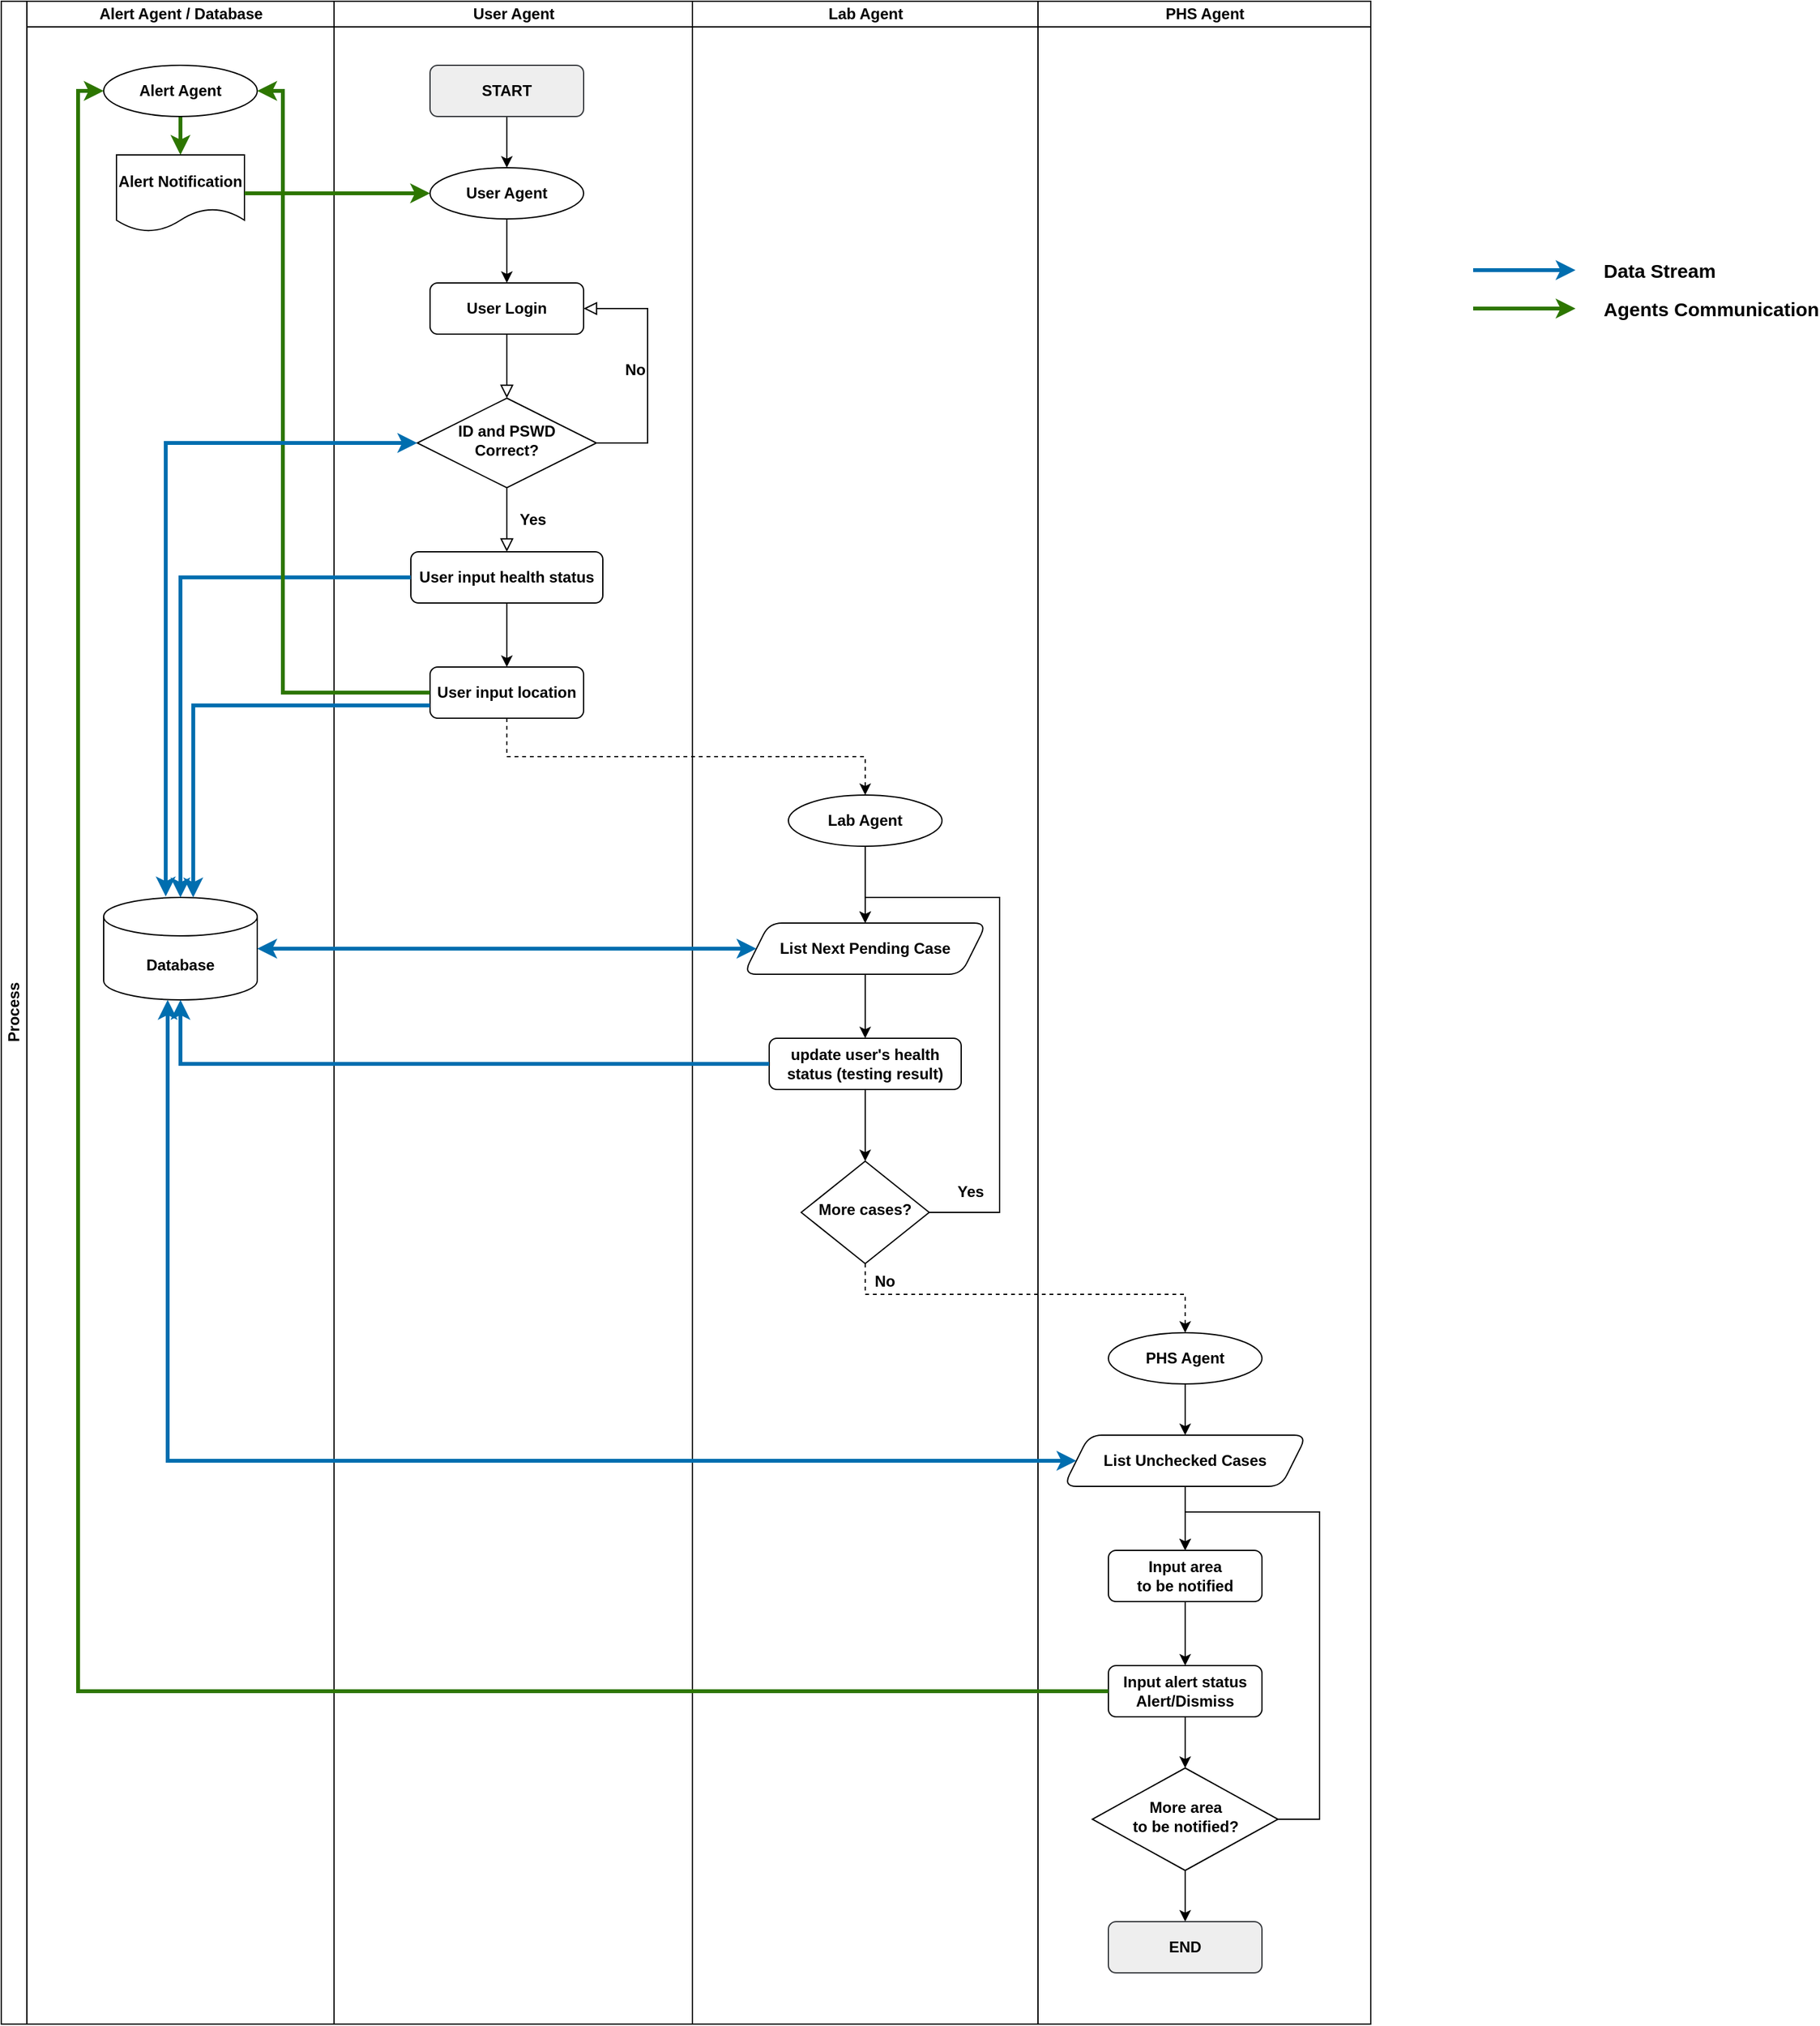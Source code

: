 <mxfile version="14.0.1" type="github">
  <diagram id="C5RBs43oDa-KdzZeNtuy" name="Page-1">
    <mxGraphModel dx="2426" dy="2489" grid="1" gridSize="10" guides="1" tooltips="1" connect="1" arrows="1" fold="1" page="1" pageScale="1" pageWidth="827" pageHeight="1169" math="0" shadow="0">
      <root>
        <mxCell id="WIyWlLk6GJQsqaUBKTNV-0" />
        <mxCell id="WIyWlLk6GJQsqaUBKTNV-1" parent="WIyWlLk6GJQsqaUBKTNV-0" />
        <mxCell id="lDJiyt1ZAquDDZP_IgNM-1" value="Process" style="swimlane;html=1;childLayout=stackLayout;resizeParent=1;resizeParentMax=0;startSize=20;horizontal=0;horizontalStack=1;fontStyle=1" parent="WIyWlLk6GJQsqaUBKTNV-1" vertex="1">
          <mxGeometry x="130" y="-1080" width="1070" height="1580" as="geometry" />
        </mxCell>
        <mxCell id="lDJiyt1ZAquDDZP_IgNM-2" value="Alert Agent / Database" style="swimlane;html=1;startSize=20;fontStyle=1" parent="lDJiyt1ZAquDDZP_IgNM-1" vertex="1">
          <mxGeometry x="20" width="240" height="1580" as="geometry" />
        </mxCell>
        <mxCell id="elfzr5y0FTNHevZva0F7-51" style="edgeStyle=orthogonalEdgeStyle;rounded=0;orthogonalLoop=1;jettySize=auto;html=1;entryX=0.5;entryY=0;entryDx=0;entryDy=0;startArrow=none;startFill=0;fillColor=#60a917;strokeColor=#2D7600;fontSize=12;fontStyle=1;strokeWidth=3;" edge="1" parent="lDJiyt1ZAquDDZP_IgNM-2" source="lDJiyt1ZAquDDZP_IgNM-67" target="elfzr5y0FTNHevZva0F7-49">
          <mxGeometry relative="1" as="geometry" />
        </mxCell>
        <mxCell id="lDJiyt1ZAquDDZP_IgNM-67" value="Alert Agent" style="ellipse;whiteSpace=wrap;html=1;rounded=1;shadow=0;strokeWidth=1;glass=0;fontSize=12;fontStyle=1" parent="lDJiyt1ZAquDDZP_IgNM-2" vertex="1">
          <mxGeometry x="60" y="50" width="120" height="40" as="geometry" />
        </mxCell>
        <mxCell id="elfzr5y0FTNHevZva0F7-40" value="Database" style="shape=cylinder3;whiteSpace=wrap;html=1;boundedLbl=1;backgroundOutline=1;size=15;fontSize=12;fontStyle=1" vertex="1" parent="lDJiyt1ZAquDDZP_IgNM-2">
          <mxGeometry x="60" y="700" width="120" height="80" as="geometry" />
        </mxCell>
        <mxCell id="elfzr5y0FTNHevZva0F7-49" value="Alert Notification" style="shape=document;whiteSpace=wrap;html=1;boundedLbl=1;fontSize=12;fontStyle=1" vertex="1" parent="lDJiyt1ZAquDDZP_IgNM-2">
          <mxGeometry x="70" y="120" width="100" height="60" as="geometry" />
        </mxCell>
        <mxCell id="lDJiyt1ZAquDDZP_IgNM-3" value="User Agent" style="swimlane;html=1;startSize=20;fontStyle=1" parent="lDJiyt1ZAquDDZP_IgNM-1" vertex="1">
          <mxGeometry x="260" width="280" height="1580" as="geometry" />
        </mxCell>
        <mxCell id="WIyWlLk6GJQsqaUBKTNV-12" value="User input location" style="rounded=1;whiteSpace=wrap;html=1;fontSize=12;glass=0;strokeWidth=1;shadow=0;fontStyle=1" parent="lDJiyt1ZAquDDZP_IgNM-3" vertex="1">
          <mxGeometry x="75" y="520" width="120" height="40" as="geometry" />
        </mxCell>
        <mxCell id="WIyWlLk6GJQsqaUBKTNV-3" value="User Login" style="rounded=1;whiteSpace=wrap;html=1;fontSize=12;glass=0;strokeWidth=1;shadow=0;fontStyle=1" parent="lDJiyt1ZAquDDZP_IgNM-3" vertex="1">
          <mxGeometry x="75" y="220" width="120" height="40" as="geometry" />
        </mxCell>
        <mxCell id="WIyWlLk6GJQsqaUBKTNV-5" value="No" style="edgeStyle=orthogonalEdgeStyle;rounded=0;html=1;jettySize=auto;orthogonalLoop=1;fontSize=12;endArrow=block;endFill=0;endSize=8;strokeWidth=1;shadow=0;labelBackgroundColor=none;entryX=1;entryY=0.5;entryDx=0;entryDy=0;exitX=1;exitY=0.5;exitDx=0;exitDy=0;fontStyle=1" parent="lDJiyt1ZAquDDZP_IgNM-3" source="WIyWlLk6GJQsqaUBKTNV-6" target="WIyWlLk6GJQsqaUBKTNV-3" edge="1">
          <mxGeometry y="10" relative="1" as="geometry">
            <mxPoint as="offset" />
            <mxPoint x="235" y="350" as="targetPoint" />
            <Array as="points">
              <mxPoint x="245" y="345" />
              <mxPoint x="245" y="240" />
            </Array>
          </mxGeometry>
        </mxCell>
        <mxCell id="WIyWlLk6GJQsqaUBKTNV-6" value="ID and PSWD&lt;br style=&quot;font-size: 12px;&quot;&gt;Correct?" style="rhombus;whiteSpace=wrap;html=1;shadow=0;fontFamily=Helvetica;fontSize=12;align=center;strokeWidth=1;spacing=6;spacingTop=-4;fontStyle=1" parent="lDJiyt1ZAquDDZP_IgNM-3" vertex="1">
          <mxGeometry x="65" y="310" width="140" height="70" as="geometry" />
        </mxCell>
        <mxCell id="WIyWlLk6GJQsqaUBKTNV-2" value="" style="rounded=0;html=1;jettySize=auto;orthogonalLoop=1;fontSize=12;endArrow=block;endFill=0;endSize=8;strokeWidth=1;shadow=0;labelBackgroundColor=none;edgeStyle=orthogonalEdgeStyle;fontStyle=1" parent="lDJiyt1ZAquDDZP_IgNM-3" source="WIyWlLk6GJQsqaUBKTNV-3" target="WIyWlLk6GJQsqaUBKTNV-6" edge="1">
          <mxGeometry relative="1" as="geometry" />
        </mxCell>
        <mxCell id="lDJiyt1ZAquDDZP_IgNM-7" value="User input health status" style="rounded=1;whiteSpace=wrap;html=1;fontSize=12;glass=0;strokeWidth=1;shadow=0;fontStyle=1" parent="lDJiyt1ZAquDDZP_IgNM-3" vertex="1">
          <mxGeometry x="60" y="430" width="150" height="40" as="geometry" />
        </mxCell>
        <mxCell id="lDJiyt1ZAquDDZP_IgNM-8" value="Yes" style="rounded=0;html=1;jettySize=auto;orthogonalLoop=1;fontSize=12;endArrow=block;endFill=0;endSize=8;strokeWidth=1;shadow=0;labelBackgroundColor=none;edgeStyle=orthogonalEdgeStyle;fontStyle=1" parent="lDJiyt1ZAquDDZP_IgNM-3" source="WIyWlLk6GJQsqaUBKTNV-6" target="lDJiyt1ZAquDDZP_IgNM-7" edge="1">
          <mxGeometry y="20" relative="1" as="geometry">
            <mxPoint as="offset" />
            <mxPoint x="135" y="380" as="sourcePoint" />
            <mxPoint x="135" y="660" as="targetPoint" />
          </mxGeometry>
        </mxCell>
        <mxCell id="lDJiyt1ZAquDDZP_IgNM-13" style="edgeStyle=orthogonalEdgeStyle;rounded=0;orthogonalLoop=1;jettySize=auto;html=1;exitX=0.5;exitY=1;exitDx=0;exitDy=0;entryX=0.5;entryY=0;entryDx=0;entryDy=0;fontSize=12;fontStyle=1" parent="lDJiyt1ZAquDDZP_IgNM-3" source="lDJiyt1ZAquDDZP_IgNM-7" edge="1">
          <mxGeometry relative="1" as="geometry">
            <mxPoint x="135" y="520" as="targetPoint" />
          </mxGeometry>
        </mxCell>
        <mxCell id="lDJiyt1ZAquDDZP_IgNM-77" style="edgeStyle=orthogonalEdgeStyle;rounded=0;orthogonalLoop=1;jettySize=auto;html=1;entryX=0.5;entryY=0;entryDx=0;entryDy=0;fontSize=12;fontStyle=1" parent="lDJiyt1ZAquDDZP_IgNM-3" source="lDJiyt1ZAquDDZP_IgNM-74" target="WIyWlLk6GJQsqaUBKTNV-3" edge="1">
          <mxGeometry relative="1" as="geometry" />
        </mxCell>
        <mxCell id="lDJiyt1ZAquDDZP_IgNM-74" value="User Agent" style="ellipse;whiteSpace=wrap;html=1;rounded=1;shadow=0;strokeWidth=1;glass=0;fontSize=12;fontStyle=1" parent="lDJiyt1ZAquDDZP_IgNM-3" vertex="1">
          <mxGeometry x="75" y="130" width="120" height="40" as="geometry" />
        </mxCell>
        <mxCell id="elfzr5y0FTNHevZva0F7-38" style="edgeStyle=orthogonalEdgeStyle;rounded=0;orthogonalLoop=1;jettySize=auto;html=1;entryX=0.5;entryY=0;entryDx=0;entryDy=0;fontSize=12;fontStyle=1" edge="1" parent="lDJiyt1ZAquDDZP_IgNM-3" source="elfzr5y0FTNHevZva0F7-37" target="lDJiyt1ZAquDDZP_IgNM-74">
          <mxGeometry relative="1" as="geometry" />
        </mxCell>
        <mxCell id="elfzr5y0FTNHevZva0F7-37" value="START" style="rounded=1;whiteSpace=wrap;html=1;fontSize=12;fontStyle=1;fillColor=#eeeeee;strokeColor=#36393d;" vertex="1" parent="lDJiyt1ZAquDDZP_IgNM-3">
          <mxGeometry x="75" y="50" width="120" height="40" as="geometry" />
        </mxCell>
        <mxCell id="elfzr5y0FTNHevZva0F7-10" style="edgeStyle=orthogonalEdgeStyle;rounded=0;orthogonalLoop=1;jettySize=auto;html=1;entryX=0.5;entryY=0;entryDx=0;entryDy=0;dashed=1;fontSize=12;fontStyle=1" edge="1" parent="lDJiyt1ZAquDDZP_IgNM-1" source="elfzr5y0FTNHevZva0F7-6" target="lDJiyt1ZAquDDZP_IgNM-33">
          <mxGeometry relative="1" as="geometry">
            <Array as="points">
              <mxPoint x="845" y="1010" />
              <mxPoint x="1095" y="1010" />
            </Array>
          </mxGeometry>
        </mxCell>
        <mxCell id="elfzr5y0FTNHevZva0F7-33" value="No" style="edgeLabel;html=1;align=center;verticalAlign=middle;resizable=0;points=[];fontSize=12;fontStyle=1" vertex="1" connectable="0" parent="elfzr5y0FTNHevZva0F7-10">
          <mxGeometry x="-0.394" y="2" relative="1" as="geometry">
            <mxPoint x="-53.01" y="-8" as="offset" />
          </mxGeometry>
        </mxCell>
        <mxCell id="elfzr5y0FTNHevZva0F7-5" style="edgeStyle=orthogonalEdgeStyle;rounded=0;orthogonalLoop=1;jettySize=auto;html=1;entryX=0.5;entryY=0;entryDx=0;entryDy=0;dashed=1;exitX=0.5;exitY=1;exitDx=0;exitDy=0;fontSize=12;fontStyle=1" edge="1" parent="lDJiyt1ZAquDDZP_IgNM-1" source="WIyWlLk6GJQsqaUBKTNV-12" target="lDJiyt1ZAquDDZP_IgNM-29">
          <mxGeometry relative="1" as="geometry">
            <mxPoint x="539" y="720" as="sourcePoint" />
            <Array as="points">
              <mxPoint x="565" y="590" />
              <mxPoint x="845" y="590" />
            </Array>
          </mxGeometry>
        </mxCell>
        <mxCell id="lDJiyt1ZAquDDZP_IgNM-4" value="Lab Agent" style="swimlane;html=1;startSize=20;fontStyle=1" parent="lDJiyt1ZAquDDZP_IgNM-1" vertex="1">
          <mxGeometry x="540" width="270" height="1580" as="geometry" />
        </mxCell>
        <mxCell id="lDJiyt1ZAquDDZP_IgNM-29" value="Lab Agent" style="ellipse;whiteSpace=wrap;html=1;rounded=1;shadow=0;strokeWidth=1;glass=0;fontSize=12;fontStyle=1" parent="lDJiyt1ZAquDDZP_IgNM-4" vertex="1">
          <mxGeometry x="75" y="620" width="120" height="40" as="geometry" />
        </mxCell>
        <mxCell id="lDJiyt1ZAquDDZP_IgNM-31" value="update user&#39;s health status (testing result)" style="rounded=1;whiteSpace=wrap;html=1;fontSize=12;glass=0;strokeWidth=1;shadow=0;fontStyle=1" parent="lDJiyt1ZAquDDZP_IgNM-4" vertex="1">
          <mxGeometry x="60" y="810" width="150" height="40" as="geometry" />
        </mxCell>
        <mxCell id="elfzr5y0FTNHevZva0F7-4" style="edgeStyle=orthogonalEdgeStyle;rounded=0;orthogonalLoop=1;jettySize=auto;html=1;entryX=0.5;entryY=0;entryDx=0;entryDy=0;fontSize=12;fontStyle=1" edge="1" parent="lDJiyt1ZAquDDZP_IgNM-4" source="elfzr5y0FTNHevZva0F7-1" target="lDJiyt1ZAquDDZP_IgNM-31">
          <mxGeometry relative="1" as="geometry" />
        </mxCell>
        <mxCell id="elfzr5y0FTNHevZva0F7-1" value="List Next Pending Case" style="shape=parallelogram;perimeter=parallelogramPerimeter;whiteSpace=wrap;html=1;fixedSize=1;rounded=1;shadow=0;strokeWidth=1;glass=0;fontSize=12;fontStyle=1" vertex="1" parent="lDJiyt1ZAquDDZP_IgNM-4">
          <mxGeometry x="40" y="720" width="190" height="40" as="geometry" />
        </mxCell>
        <mxCell id="elfzr5y0FTNHevZva0F7-3" style="edgeStyle=orthogonalEdgeStyle;rounded=0;orthogonalLoop=1;jettySize=auto;html=1;entryX=0.5;entryY=0;entryDx=0;entryDy=0;fontSize=12;fontStyle=1" edge="1" parent="lDJiyt1ZAquDDZP_IgNM-4" source="lDJiyt1ZAquDDZP_IgNM-29" target="elfzr5y0FTNHevZva0F7-1">
          <mxGeometry relative="1" as="geometry" />
        </mxCell>
        <mxCell id="elfzr5y0FTNHevZva0F7-9" value="Yes" style="edgeStyle=orthogonalEdgeStyle;rounded=0;orthogonalLoop=1;jettySize=auto;html=1;entryX=0.5;entryY=0;entryDx=0;entryDy=0;exitX=1;exitY=0.5;exitDx=0;exitDy=0;fontSize=12;fontStyle=1" edge="1" parent="lDJiyt1ZAquDDZP_IgNM-4" source="elfzr5y0FTNHevZva0F7-6" target="elfzr5y0FTNHevZva0F7-1">
          <mxGeometry x="-0.849" y="16" relative="1" as="geometry">
            <mxPoint x="299" y="530" as="targetPoint" />
            <Array as="points">
              <mxPoint x="240" y="946" />
              <mxPoint x="240" y="700" />
              <mxPoint x="135" y="700" />
            </Array>
            <mxPoint as="offset" />
          </mxGeometry>
        </mxCell>
        <mxCell id="elfzr5y0FTNHevZva0F7-6" value="More cases?" style="rhombus;whiteSpace=wrap;html=1;shadow=0;fontFamily=Helvetica;fontSize=12;align=center;strokeWidth=1;spacing=6;spacingTop=-4;fontStyle=1" vertex="1" parent="lDJiyt1ZAquDDZP_IgNM-4">
          <mxGeometry x="85" y="906" width="100" height="80" as="geometry" />
        </mxCell>
        <mxCell id="elfzr5y0FTNHevZva0F7-7" style="edgeStyle=orthogonalEdgeStyle;rounded=0;orthogonalLoop=1;jettySize=auto;html=1;exitX=0.5;exitY=1;exitDx=0;exitDy=0;entryX=0.5;entryY=0;entryDx=0;entryDy=0;fontSize=12;fontStyle=1" edge="1" parent="lDJiyt1ZAquDDZP_IgNM-4" source="lDJiyt1ZAquDDZP_IgNM-31" target="elfzr5y0FTNHevZva0F7-6">
          <mxGeometry relative="1" as="geometry" />
        </mxCell>
        <mxCell id="lDJiyt1ZAquDDZP_IgNM-66" value="PHS Agent" style="swimlane;html=1;startSize=20;fontStyle=1" parent="lDJiyt1ZAquDDZP_IgNM-1" vertex="1">
          <mxGeometry x="810" width="260" height="1580" as="geometry" />
        </mxCell>
        <mxCell id="lDJiyt1ZAquDDZP_IgNM-33" value="PHS Agent" style="ellipse;whiteSpace=wrap;html=1;rounded=1;shadow=0;strokeWidth=1;glass=0;fontSize=12;fontStyle=1" parent="lDJiyt1ZAquDDZP_IgNM-66" vertex="1">
          <mxGeometry x="55" y="1040" width="120" height="40" as="geometry" />
        </mxCell>
        <mxCell id="lDJiyt1ZAquDDZP_IgNM-70" value="Input area&lt;br style=&quot;font-size: 12px;&quot;&gt;to be notified" style="rounded=1;whiteSpace=wrap;html=1;fontSize=12;glass=0;strokeWidth=1;shadow=0;fontStyle=1" parent="lDJiyt1ZAquDDZP_IgNM-66" vertex="1">
          <mxGeometry x="55" y="1210" width="120" height="40" as="geometry" />
        </mxCell>
        <mxCell id="lDJiyt1ZAquDDZP_IgNM-71" value="Input alert status&lt;br style=&quot;font-size: 12px;&quot;&gt;Alert/Dismiss" style="rounded=1;whiteSpace=wrap;html=1;fontSize=12;glass=0;strokeWidth=1;shadow=0;fontStyle=1" parent="lDJiyt1ZAquDDZP_IgNM-66" vertex="1">
          <mxGeometry x="55" y="1300" width="120" height="40" as="geometry" />
        </mxCell>
        <mxCell id="lDJiyt1ZAquDDZP_IgNM-73" style="edgeStyle=orthogonalEdgeStyle;rounded=0;orthogonalLoop=1;jettySize=auto;html=1;entryX=0.5;entryY=0;entryDx=0;entryDy=0;fontSize=12;fontStyle=1" parent="lDJiyt1ZAquDDZP_IgNM-66" source="lDJiyt1ZAquDDZP_IgNM-70" target="lDJiyt1ZAquDDZP_IgNM-71" edge="1">
          <mxGeometry relative="1" as="geometry" />
        </mxCell>
        <mxCell id="lDJiyt1ZAquDDZP_IgNM-68" value="List Unchecked Cases" style="shape=parallelogram;perimeter=parallelogramPerimeter;whiteSpace=wrap;html=1;fixedSize=1;rounded=1;shadow=0;strokeWidth=1;glass=0;fontSize=12;fontStyle=1" parent="lDJiyt1ZAquDDZP_IgNM-66" vertex="1">
          <mxGeometry x="20" y="1120" width="190" height="40" as="geometry" />
        </mxCell>
        <mxCell id="lDJiyt1ZAquDDZP_IgNM-69" value="" style="edgeStyle=orthogonalEdgeStyle;rounded=0;orthogonalLoop=1;jettySize=auto;html=1;fontSize=12;fontStyle=1" parent="lDJiyt1ZAquDDZP_IgNM-66" source="lDJiyt1ZAquDDZP_IgNM-33" target="lDJiyt1ZAquDDZP_IgNM-68" edge="1">
          <mxGeometry relative="1" as="geometry" />
        </mxCell>
        <mxCell id="lDJiyt1ZAquDDZP_IgNM-72" style="edgeStyle=orthogonalEdgeStyle;rounded=0;orthogonalLoop=1;jettySize=auto;html=1;entryX=0.5;entryY=0;entryDx=0;entryDy=0;fontSize=12;fontStyle=1" parent="lDJiyt1ZAquDDZP_IgNM-66" source="lDJiyt1ZAquDDZP_IgNM-68" target="lDJiyt1ZAquDDZP_IgNM-70" edge="1">
          <mxGeometry relative="1" as="geometry" />
        </mxCell>
        <mxCell id="elfzr5y0FTNHevZva0F7-36" style="edgeStyle=orthogonalEdgeStyle;rounded=0;orthogonalLoop=1;jettySize=auto;html=1;entryX=0.5;entryY=0;entryDx=0;entryDy=0;fontSize=12;fontStyle=1" edge="1" parent="lDJiyt1ZAquDDZP_IgNM-66" source="elfzr5y0FTNHevZva0F7-11" target="elfzr5y0FTNHevZva0F7-34">
          <mxGeometry relative="1" as="geometry" />
        </mxCell>
        <mxCell id="elfzr5y0FTNHevZva0F7-11" value="More area&lt;br style=&quot;font-size: 12px;&quot;&gt;to be notified?" style="rhombus;whiteSpace=wrap;html=1;shadow=0;fontFamily=Helvetica;fontSize=12;align=center;strokeWidth=1;spacing=6;spacingTop=-4;fontStyle=1" vertex="1" parent="lDJiyt1ZAquDDZP_IgNM-66">
          <mxGeometry x="42.5" y="1380" width="145" height="80" as="geometry" />
        </mxCell>
        <mxCell id="elfzr5y0FTNHevZva0F7-12" style="edgeStyle=orthogonalEdgeStyle;rounded=0;orthogonalLoop=1;jettySize=auto;html=1;entryX=0.5;entryY=0;entryDx=0;entryDy=0;fontSize=12;fontStyle=1" edge="1" parent="lDJiyt1ZAquDDZP_IgNM-66" source="lDJiyt1ZAquDDZP_IgNM-71" target="elfzr5y0FTNHevZva0F7-11">
          <mxGeometry relative="1" as="geometry" />
        </mxCell>
        <mxCell id="elfzr5y0FTNHevZva0F7-13" style="edgeStyle=orthogonalEdgeStyle;rounded=0;orthogonalLoop=1;jettySize=auto;html=1;fontSize=12;fontStyle=1" edge="1" parent="lDJiyt1ZAquDDZP_IgNM-66" source="elfzr5y0FTNHevZva0F7-11">
          <mxGeometry relative="1" as="geometry">
            <mxPoint x="115" y="1210" as="targetPoint" />
            <Array as="points">
              <mxPoint x="220" y="1420" />
              <mxPoint x="220" y="1180" />
            </Array>
          </mxGeometry>
        </mxCell>
        <mxCell id="elfzr5y0FTNHevZva0F7-34" value="END" style="rounded=1;whiteSpace=wrap;html=1;fontSize=12;fontStyle=1;fillColor=#eeeeee;strokeColor=#36393d;" vertex="1" parent="lDJiyt1ZAquDDZP_IgNM-66">
          <mxGeometry x="55" y="1500" width="120" height="40" as="geometry" />
        </mxCell>
        <mxCell id="elfzr5y0FTNHevZva0F7-14" style="edgeStyle=orthogonalEdgeStyle;rounded=0;orthogonalLoop=1;jettySize=auto;html=1;entryX=0;entryY=0.5;entryDx=0;entryDy=0;fillColor=#60a917;strokeColor=#2D7600;exitX=0;exitY=0.5;exitDx=0;exitDy=0;fontSize=12;fontStyle=1;strokeWidth=3;" edge="1" parent="lDJiyt1ZAquDDZP_IgNM-1" source="lDJiyt1ZAquDDZP_IgNM-71" target="lDJiyt1ZAquDDZP_IgNM-67">
          <mxGeometry relative="1" as="geometry">
            <Array as="points">
              <mxPoint x="60" y="1320" />
              <mxPoint x="60" y="70" />
            </Array>
          </mxGeometry>
        </mxCell>
        <mxCell id="elfzr5y0FTNHevZva0F7-41" style="edgeStyle=orthogonalEdgeStyle;rounded=0;orthogonalLoop=1;jettySize=auto;html=1;entryX=0.5;entryY=1;entryDx=0;entryDy=0;entryPerimeter=0;fillColor=#1ba1e2;strokeColor=#006EAF;fontSize=12;fontStyle=1;strokeWidth=3;" edge="1" parent="lDJiyt1ZAquDDZP_IgNM-1" source="lDJiyt1ZAquDDZP_IgNM-31" target="elfzr5y0FTNHevZva0F7-40">
          <mxGeometry relative="1" as="geometry">
            <Array as="points">
              <mxPoint x="140" y="830" />
            </Array>
          </mxGeometry>
        </mxCell>
        <mxCell id="elfzr5y0FTNHevZva0F7-42" style="edgeStyle=orthogonalEdgeStyle;rounded=0;orthogonalLoop=1;jettySize=auto;html=1;fillColor=#1ba1e2;strokeColor=#006EAF;fontSize=12;fontStyle=1;strokeWidth=3;entryX=0.583;entryY=0;entryDx=0;entryDy=0;entryPerimeter=0;" edge="1" parent="lDJiyt1ZAquDDZP_IgNM-1" source="WIyWlLk6GJQsqaUBKTNV-12" target="elfzr5y0FTNHevZva0F7-40">
          <mxGeometry relative="1" as="geometry">
            <mxPoint x="150" y="670" as="targetPoint" />
            <Array as="points">
              <mxPoint x="150" y="550" />
            </Array>
          </mxGeometry>
        </mxCell>
        <mxCell id="elfzr5y0FTNHevZva0F7-44" style="edgeStyle=orthogonalEdgeStyle;rounded=0;orthogonalLoop=1;jettySize=auto;html=1;fillColor=#1ba1e2;strokeColor=#006EAF;startArrow=classic;startFill=1;fontSize=12;fontStyle=1;strokeWidth=3;" edge="1" parent="lDJiyt1ZAquDDZP_IgNM-1" source="lDJiyt1ZAquDDZP_IgNM-68">
          <mxGeometry relative="1" as="geometry">
            <mxPoint x="130" y="780" as="targetPoint" />
            <Array as="points">
              <mxPoint x="130" y="1140" />
              <mxPoint x="130" y="780" />
            </Array>
          </mxGeometry>
        </mxCell>
        <mxCell id="elfzr5y0FTNHevZva0F7-45" style="edgeStyle=orthogonalEdgeStyle;rounded=0;orthogonalLoop=1;jettySize=auto;html=1;entryX=1;entryY=0.5;entryDx=0;entryDy=0;entryPerimeter=0;fillColor=#1ba1e2;strokeColor=#006EAF;startArrow=classic;startFill=1;fontSize=12;fontStyle=1;strokeWidth=3;" edge="1" parent="lDJiyt1ZAquDDZP_IgNM-1" source="elfzr5y0FTNHevZva0F7-1" target="elfzr5y0FTNHevZva0F7-40">
          <mxGeometry relative="1" as="geometry">
            <Array as="points">
              <mxPoint x="200" y="740" />
            </Array>
          </mxGeometry>
        </mxCell>
        <mxCell id="elfzr5y0FTNHevZva0F7-43" style="edgeStyle=orthogonalEdgeStyle;rounded=0;orthogonalLoop=1;jettySize=auto;html=1;fillColor=#1ba1e2;strokeColor=#006EAF;fontSize=12;fontStyle=1;strokeWidth=3;entryX=0.5;entryY=0;entryDx=0;entryDy=0;entryPerimeter=0;" edge="1" parent="lDJiyt1ZAquDDZP_IgNM-1" source="lDJiyt1ZAquDDZP_IgNM-7" target="elfzr5y0FTNHevZva0F7-40">
          <mxGeometry relative="1" as="geometry">
            <mxPoint x="130" y="700" as="targetPoint" />
            <Array as="points">
              <mxPoint x="140" y="450" />
            </Array>
          </mxGeometry>
        </mxCell>
        <mxCell id="elfzr5y0FTNHevZva0F7-46" style="edgeStyle=orthogonalEdgeStyle;rounded=0;orthogonalLoop=1;jettySize=auto;html=1;entryX=1;entryY=0.5;entryDx=0;entryDy=0;fillColor=#60a917;strokeColor=#2D7600;fontSize=12;fontStyle=1;strokeWidth=3;" edge="1" parent="lDJiyt1ZAquDDZP_IgNM-1" source="WIyWlLk6GJQsqaUBKTNV-12" target="lDJiyt1ZAquDDZP_IgNM-67">
          <mxGeometry relative="1" as="geometry">
            <Array as="points">
              <mxPoint x="220" y="540" />
              <mxPoint x="220" y="70" />
            </Array>
          </mxGeometry>
        </mxCell>
        <mxCell id="elfzr5y0FTNHevZva0F7-48" style="edgeStyle=orthogonalEdgeStyle;rounded=0;orthogonalLoop=1;jettySize=auto;html=1;entryX=0.404;entryY=-0.01;entryDx=0;entryDy=0;entryPerimeter=0;startArrow=classic;startFill=1;fillColor=#1ba1e2;strokeColor=#006EAF;fontSize=12;fontStyle=1;strokeWidth=3;" edge="1" parent="lDJiyt1ZAquDDZP_IgNM-1" source="WIyWlLk6GJQsqaUBKTNV-6" target="elfzr5y0FTNHevZva0F7-40">
          <mxGeometry relative="1" as="geometry" />
        </mxCell>
        <mxCell id="elfzr5y0FTNHevZva0F7-52" style="edgeStyle=orthogonalEdgeStyle;rounded=0;orthogonalLoop=1;jettySize=auto;html=1;entryX=0;entryY=0.5;entryDx=0;entryDy=0;startArrow=none;startFill=0;fillColor=#60a917;strokeColor=#2D7600;fontSize=12;fontStyle=1;strokeWidth=3;" edge="1" parent="lDJiyt1ZAquDDZP_IgNM-1" source="elfzr5y0FTNHevZva0F7-49" target="lDJiyt1ZAquDDZP_IgNM-74">
          <mxGeometry relative="1" as="geometry" />
        </mxCell>
        <mxCell id="elfzr5y0FTNHevZva0F7-53" value="Data Stream" style="endArrow=classic;html=1;fillColor=#1ba1e2;strokeColor=#006EAF;align=left;fontSize=15;fontStyle=1;strokeWidth=3;" edge="1" parent="WIyWlLk6GJQsqaUBKTNV-1">
          <mxGeometry x="1" y="20" width="50" height="50" relative="1" as="geometry">
            <mxPoint x="1280" y="-870" as="sourcePoint" />
            <mxPoint x="1360" y="-870" as="targetPoint" />
            <mxPoint x="20" y="20" as="offset" />
          </mxGeometry>
        </mxCell>
        <mxCell id="elfzr5y0FTNHevZva0F7-54" value="Agents Communication" style="endArrow=classic;html=1;fillColor=#60a917;strokeColor=#2D7600;align=left;fontSize=15;fontStyle=1;strokeWidth=3;" edge="1" parent="WIyWlLk6GJQsqaUBKTNV-1">
          <mxGeometry x="1" y="20" width="50" height="50" relative="1" as="geometry">
            <mxPoint x="1280" y="-840.0" as="sourcePoint" />
            <mxPoint x="1360" y="-840.0" as="targetPoint" />
            <mxPoint x="20" y="20" as="offset" />
          </mxGeometry>
        </mxCell>
      </root>
    </mxGraphModel>
  </diagram>
</mxfile>
